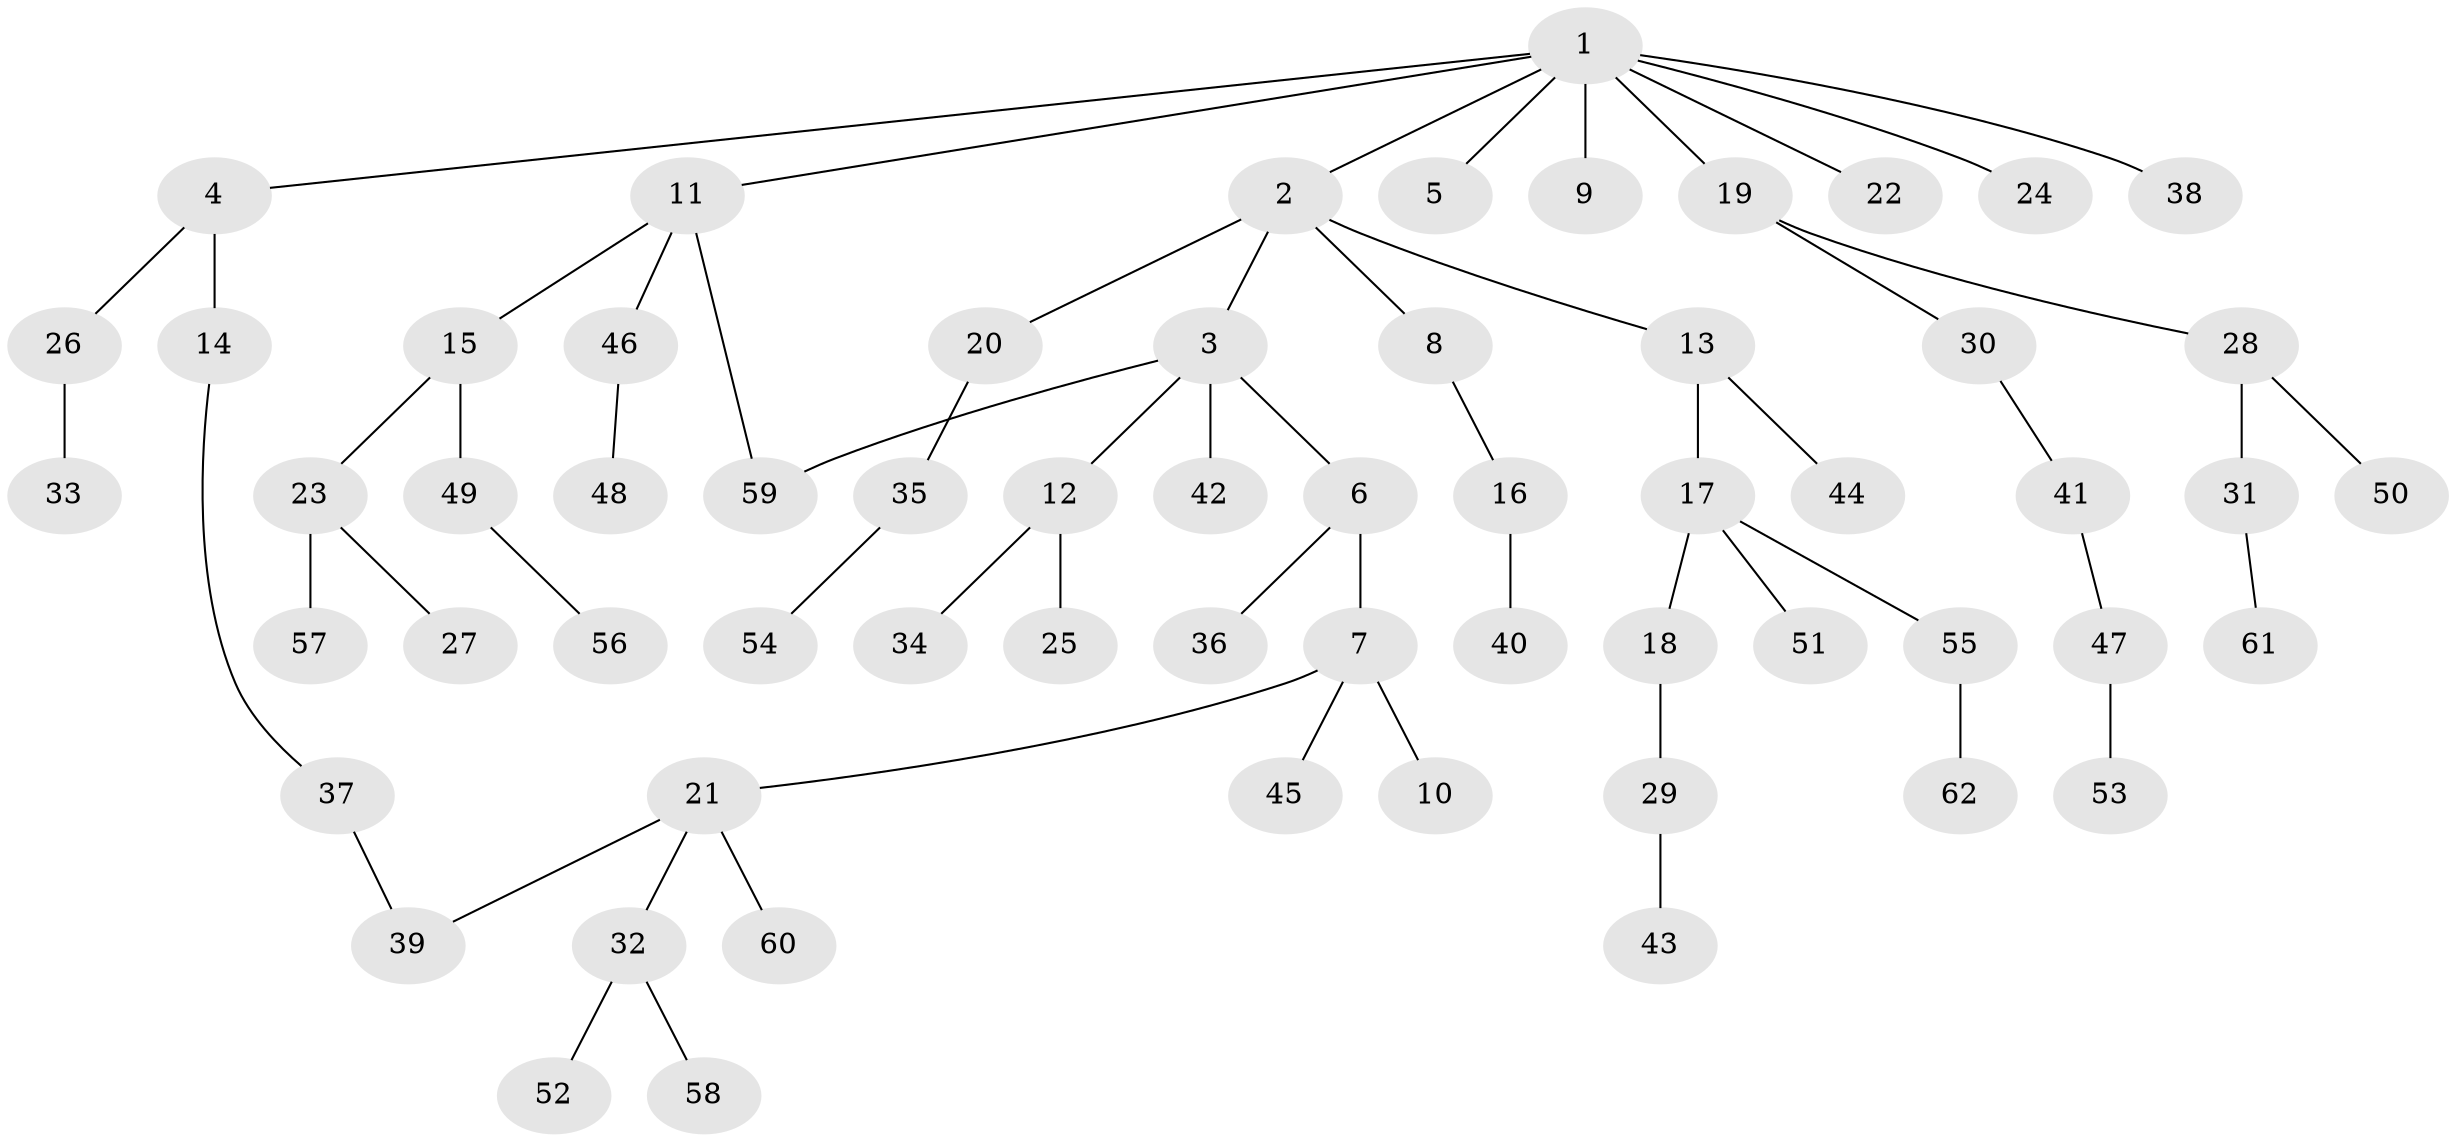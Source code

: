 // Generated by graph-tools (version 1.1) at 2025/41/03/09/25 04:41:15]
// undirected, 62 vertices, 63 edges
graph export_dot {
graph [start="1"]
  node [color=gray90,style=filled];
  1;
  2;
  3;
  4;
  5;
  6;
  7;
  8;
  9;
  10;
  11;
  12;
  13;
  14;
  15;
  16;
  17;
  18;
  19;
  20;
  21;
  22;
  23;
  24;
  25;
  26;
  27;
  28;
  29;
  30;
  31;
  32;
  33;
  34;
  35;
  36;
  37;
  38;
  39;
  40;
  41;
  42;
  43;
  44;
  45;
  46;
  47;
  48;
  49;
  50;
  51;
  52;
  53;
  54;
  55;
  56;
  57;
  58;
  59;
  60;
  61;
  62;
  1 -- 2;
  1 -- 4;
  1 -- 5;
  1 -- 9;
  1 -- 11;
  1 -- 19;
  1 -- 22;
  1 -- 24;
  1 -- 38;
  2 -- 3;
  2 -- 8;
  2 -- 13;
  2 -- 20;
  3 -- 6;
  3 -- 12;
  3 -- 42;
  3 -- 59;
  4 -- 14;
  4 -- 26;
  6 -- 7;
  6 -- 36;
  7 -- 10;
  7 -- 21;
  7 -- 45;
  8 -- 16;
  11 -- 15;
  11 -- 46;
  11 -- 59;
  12 -- 25;
  12 -- 34;
  13 -- 17;
  13 -- 44;
  14 -- 37;
  15 -- 23;
  15 -- 49;
  16 -- 40;
  17 -- 18;
  17 -- 51;
  17 -- 55;
  18 -- 29;
  19 -- 28;
  19 -- 30;
  20 -- 35;
  21 -- 32;
  21 -- 60;
  21 -- 39;
  23 -- 27;
  23 -- 57;
  26 -- 33;
  28 -- 31;
  28 -- 50;
  29 -- 43;
  30 -- 41;
  31 -- 61;
  32 -- 52;
  32 -- 58;
  35 -- 54;
  37 -- 39;
  41 -- 47;
  46 -- 48;
  47 -- 53;
  49 -- 56;
  55 -- 62;
}
